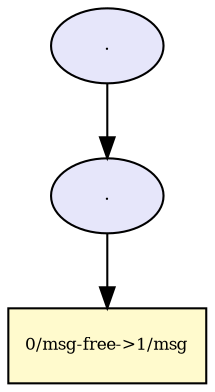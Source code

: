 digraph RGL__DirectedAdjacencyGraph {2[fontsize = 8,label = ".",shape = ellipse, fillcolor="#e6e6fa", style = filled]

2 -> 1[fontsize = 8, color="#000000"]

1[fontsize = 8,label = ".",shape = ellipse, fillcolor="#e6e6fa", style = filled]

1 -> 0[fontsize = 8, color="#000000"]

0[fontsize = 8,label = "0/msg-free->1/msg",shape = rectangle, fillcolor="#fffacd", style = filled]

}